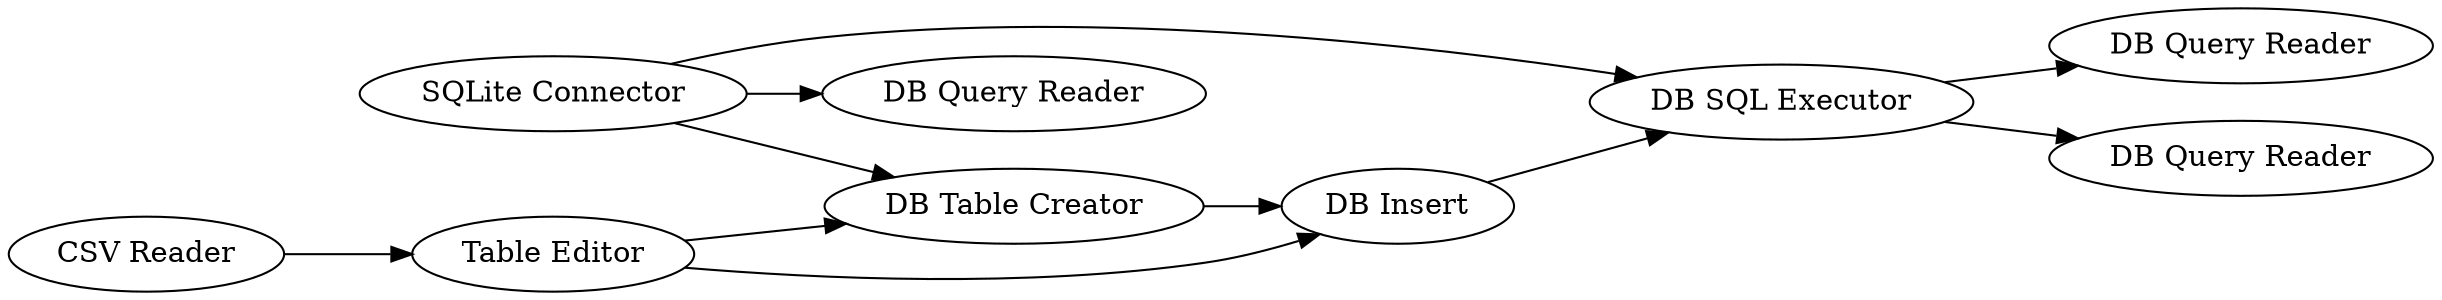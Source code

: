 digraph {
	351 -> 348
	348 -> 343
	344 -> 351
	4 -> 343
	343 -> 354
	353 -> 348
	4 -> 17
	4 -> 353
	351 -> 353
	343 -> 355
	351 [label="Table Editor"]
	353 [label="DB Table Creator"]
	355 [label="DB Query Reader"]
	343 [label="DB SQL Executor"]
	4 [label="SQLite Connector"]
	354 [label="DB Query Reader"]
	344 [label="CSV Reader"]
	348 [label="DB Insert"]
	17 [label="DB Query Reader"]
	rankdir=LR
}
